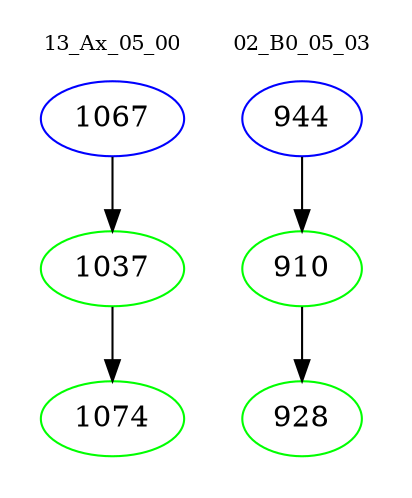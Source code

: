 digraph{
subgraph cluster_0 {
color = white
label = "13_Ax_05_00";
fontsize=10;
T0_1067 [label="1067", color="blue"]
T0_1067 -> T0_1037 [color="black"]
T0_1037 [label="1037", color="green"]
T0_1037 -> T0_1074 [color="black"]
T0_1074 [label="1074", color="green"]
}
subgraph cluster_1 {
color = white
label = "02_B0_05_03";
fontsize=10;
T1_944 [label="944", color="blue"]
T1_944 -> T1_910 [color="black"]
T1_910 [label="910", color="green"]
T1_910 -> T1_928 [color="black"]
T1_928 [label="928", color="green"]
}
}
